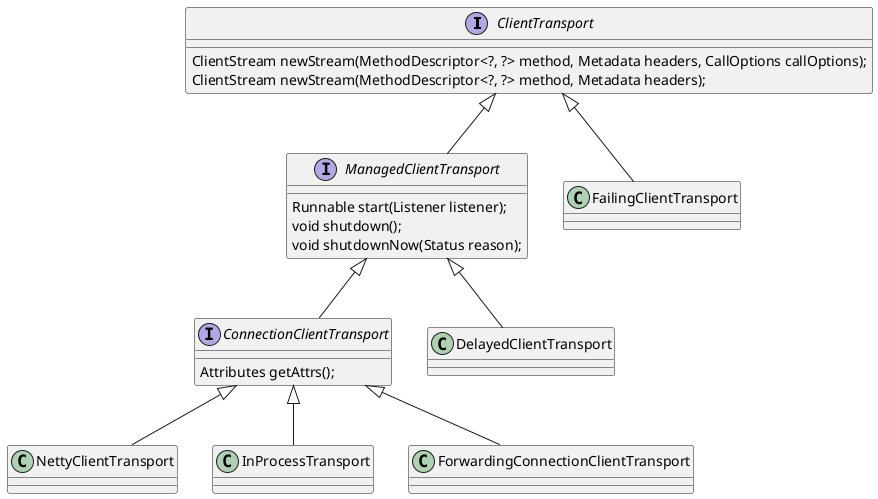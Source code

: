 @startuml

interface ClientTransport {
     ClientStream newStream(MethodDescriptor<?, ?> method, Metadata headers, CallOptions callOptions);
     ClientStream newStream(MethodDescriptor<?, ?> method, Metadata headers);
}

interface ManagedClientTransport{
    Runnable start(Listener listener);
    void shutdown();
    void shutdownNow(Status reason);
}

interface ConnectionClientTransport{
    Attributes getAttrs();
}

ClientTransport <|-- ManagedClientTransport
ClientTransport <|-- FailingClientTransport
ManagedClientTransport <|-- ConnectionClientTransport
ConnectionClientTransport <|-- NettyClientTransport
ConnectionClientTransport <|-- InProcessTransport
ConnectionClientTransport <|-- ForwardingConnectionClientTransport
ManagedClientTransport <|-- DelayedClientTransport
@enduml